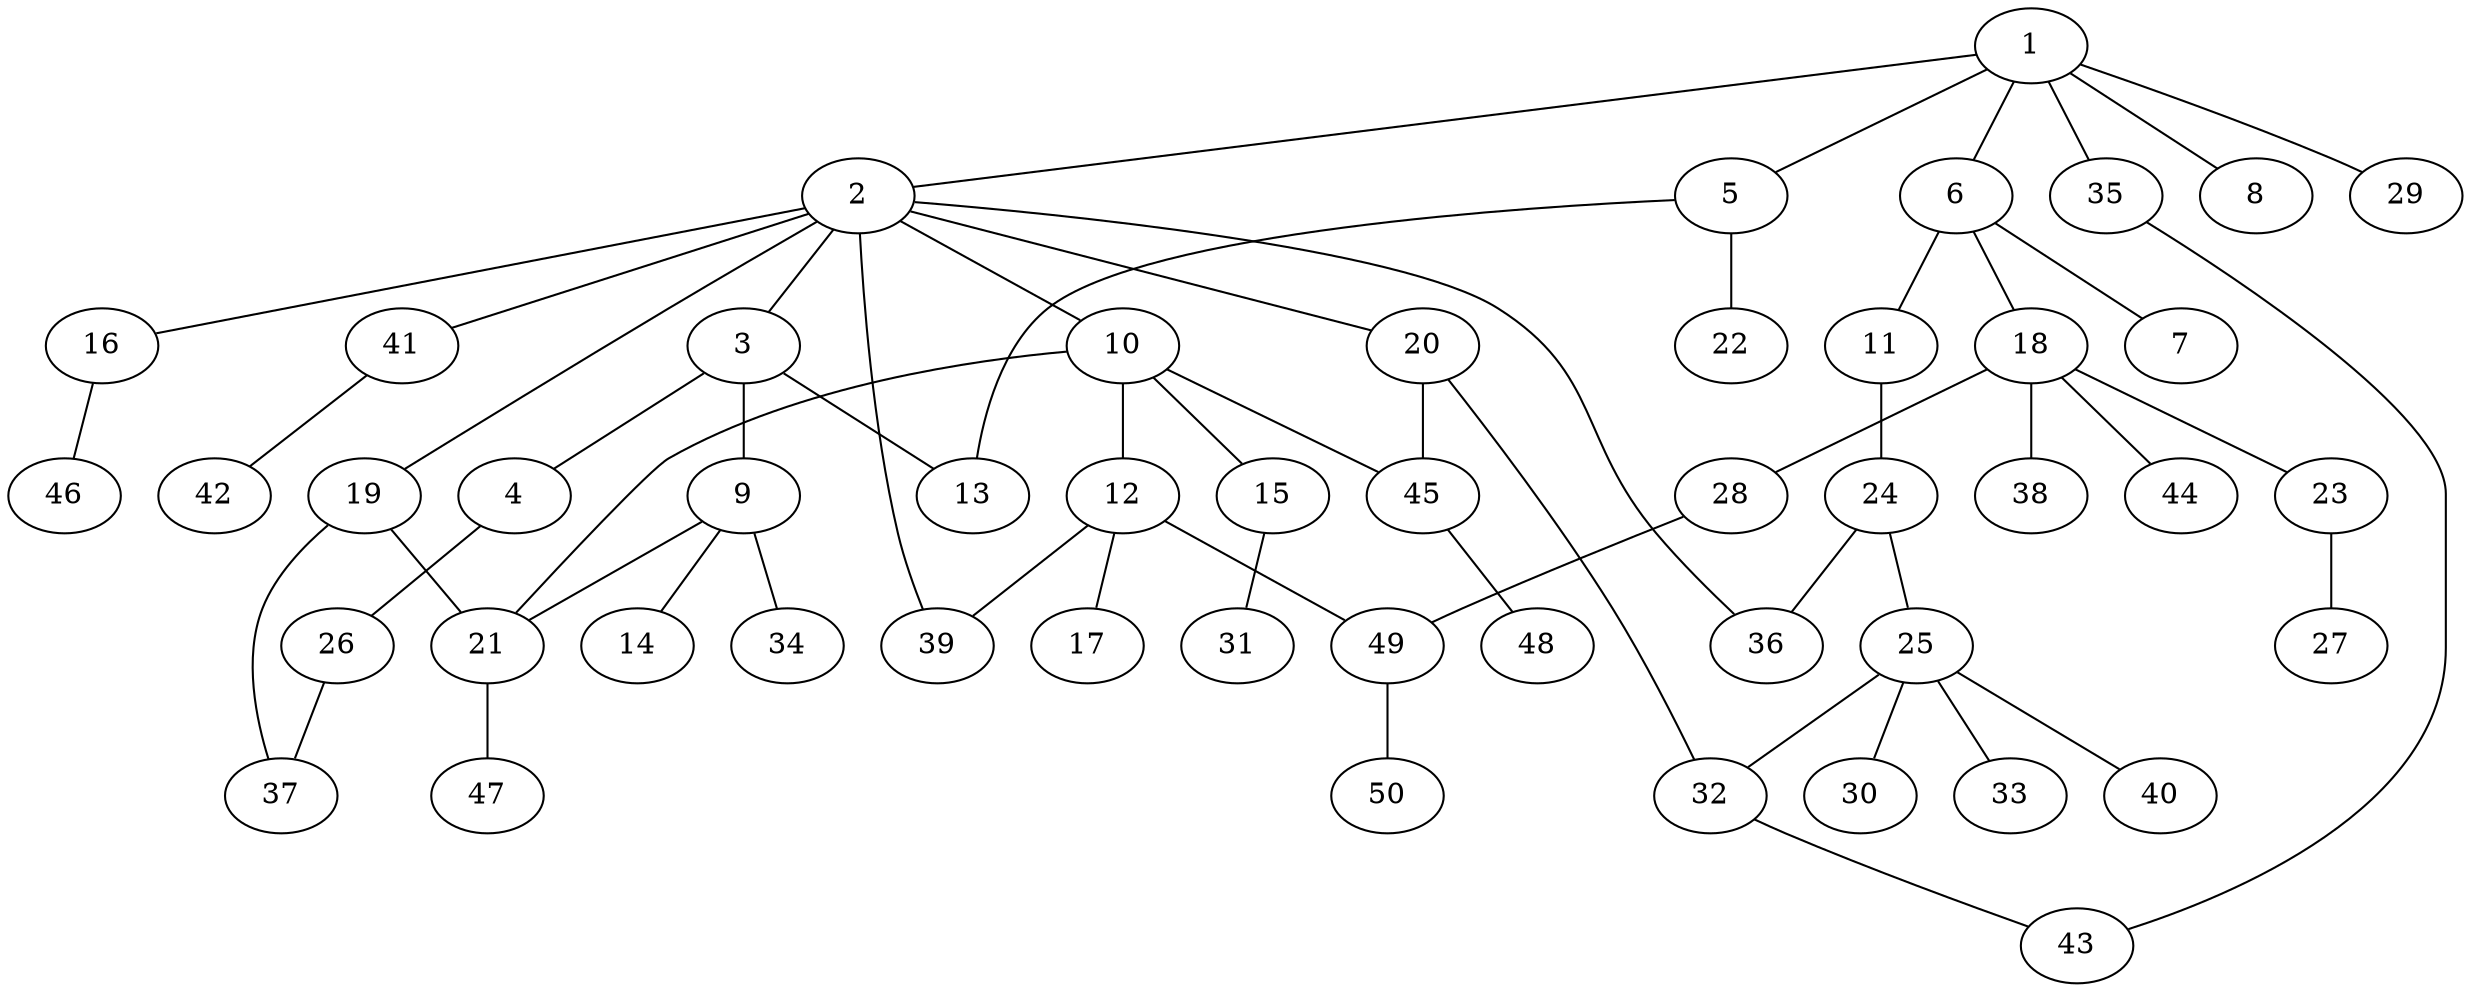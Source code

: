 graph graphname {1--2
1--5
1--6
1--8
1--29
1--35
2--3
2--10
2--16
2--19
2--20
2--36
2--39
2--41
3--4
3--9
3--13
4--26
5--13
5--22
6--7
6--11
6--18
9--14
9--21
9--34
10--12
10--15
10--21
10--45
11--24
12--17
12--39
12--49
15--31
16--46
18--23
18--28
18--38
18--44
19--21
19--37
20--32
20--45
21--47
23--27
24--25
24--36
25--30
25--32
25--33
25--40
26--37
28--49
32--43
35--43
41--42
45--48
49--50
}